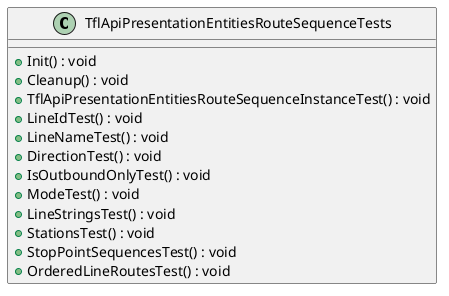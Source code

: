 @startuml
class TflApiPresentationEntitiesRouteSequenceTests {
    + Init() : void
    + Cleanup() : void
    + TflApiPresentationEntitiesRouteSequenceInstanceTest() : void
    + LineIdTest() : void
    + LineNameTest() : void
    + DirectionTest() : void
    + IsOutboundOnlyTest() : void
    + ModeTest() : void
    + LineStringsTest() : void
    + StationsTest() : void
    + StopPointSequencesTest() : void
    + OrderedLineRoutesTest() : void
}
@enduml
